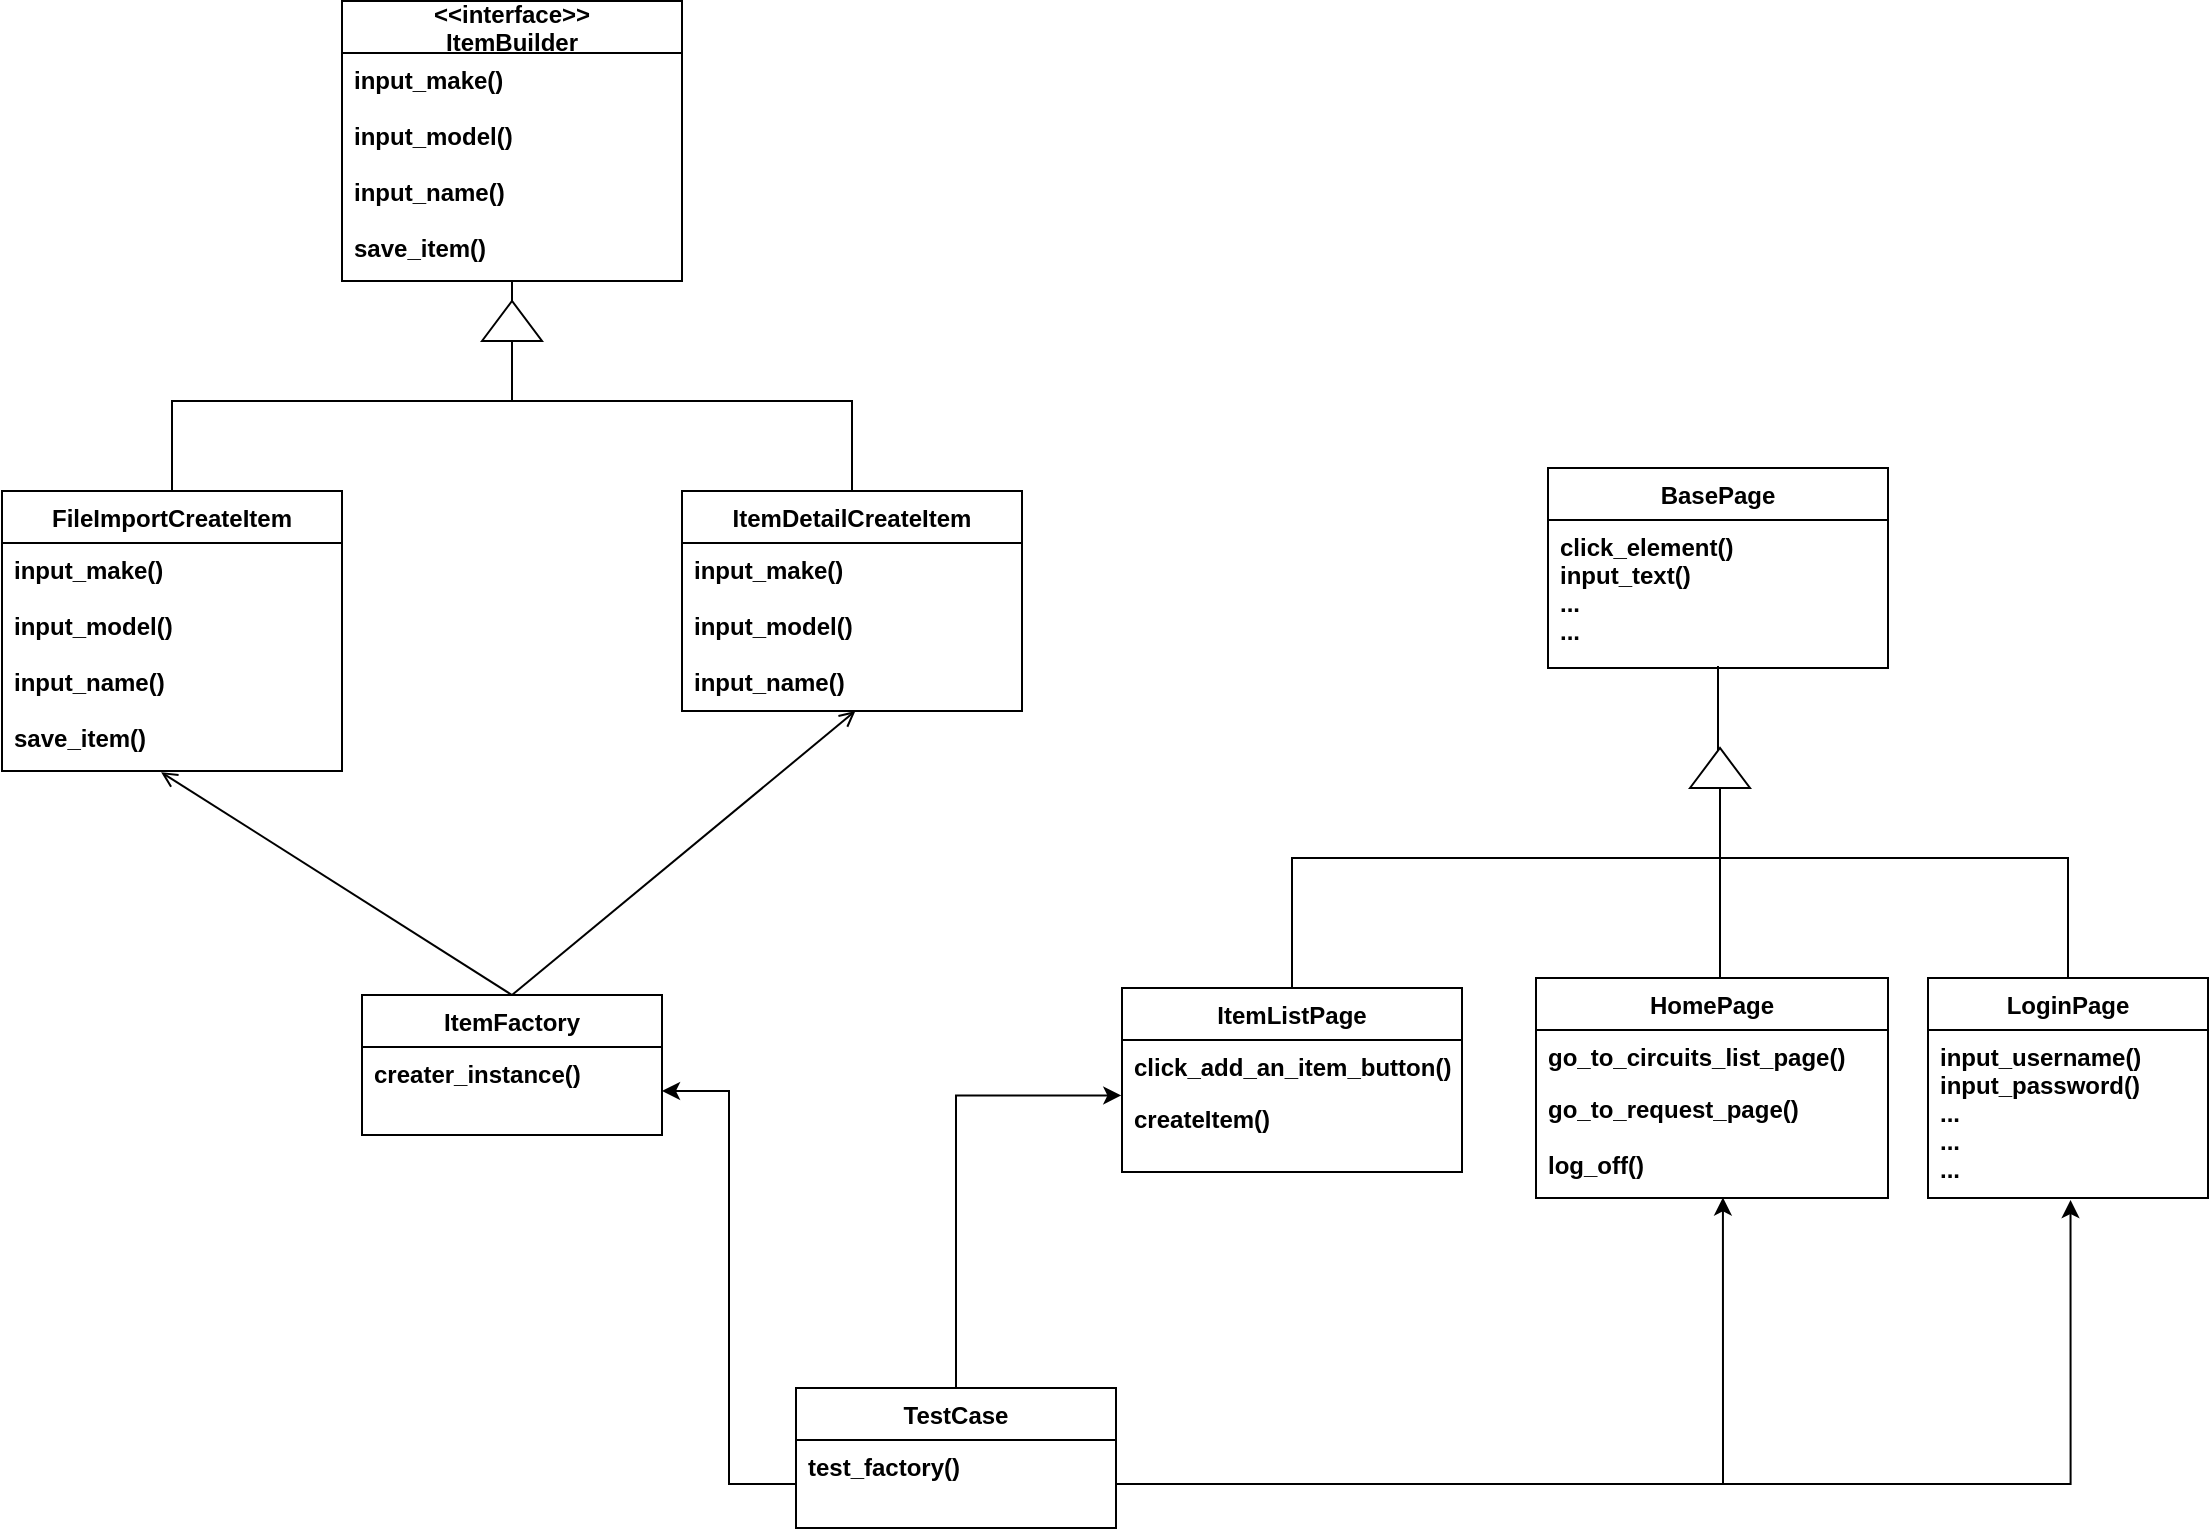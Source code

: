 <mxfile version="15.5.8" type="device"><diagram id="1dHWbpXQX4DEsTojqumS" name="Page-1"><mxGraphModel dx="1422" dy="762" grid="1" gridSize="10" guides="1" tooltips="1" connect="1" arrows="1" fold="1" page="1" pageScale="1" pageWidth="827" pageHeight="1169" math="0" shadow="0"><root><mxCell id="0"/><mxCell id="1" parent="0"/><mxCell id="hLR-VJVRh9SkdPa7F3gp-1" value="BasePage" style="swimlane;fontStyle=1;childLayout=stackLayout;horizontal=1;startSize=26;fillColor=none;horizontalStack=0;resizeParent=1;resizeParentMax=0;resizeLast=0;collapsible=1;marginBottom=0;" parent="1" vertex="1"><mxGeometry x="1043" y="630" width="170" height="100" as="geometry"/></mxCell><mxCell id="hLR-VJVRh9SkdPa7F3gp-2" value="click_element()&#10;input_text()&#10;...&#10;..." style="text;strokeColor=none;fillColor=none;align=left;verticalAlign=top;spacingLeft=4;spacingRight=4;overflow=hidden;rotatable=0;points=[[0,0.5],[1,0.5]];portConstraint=eastwest;fontStyle=1" parent="hLR-VJVRh9SkdPa7F3gp-1" vertex="1"><mxGeometry y="26" width="170" height="74" as="geometry"/></mxCell><mxCell id="hLR-VJVRh9SkdPa7F3gp-8" value="HomePage" style="swimlane;fontStyle=1;childLayout=stackLayout;horizontal=1;startSize=26;fillColor=none;horizontalStack=0;resizeParent=1;resizeParentMax=0;resizeLast=0;collapsible=1;marginBottom=0;align=center;" parent="1" vertex="1"><mxGeometry x="1037" y="885" width="176" height="110" as="geometry"/></mxCell><mxCell id="hLR-VJVRh9SkdPa7F3gp-9" value="go_to_circuits_list_page()" style="text;strokeColor=none;fillColor=none;align=left;verticalAlign=top;spacingLeft=4;spacingRight=4;overflow=hidden;rotatable=0;points=[[0,0.5],[1,0.5]];portConstraint=eastwest;fontStyle=1" parent="hLR-VJVRh9SkdPa7F3gp-8" vertex="1"><mxGeometry y="26" width="176" height="26" as="geometry"/></mxCell><mxCell id="hLR-VJVRh9SkdPa7F3gp-10" value="go_to_request_page()&#10;&#10;log_off()" style="text;strokeColor=none;fillColor=none;align=left;verticalAlign=top;spacingLeft=4;spacingRight=4;overflow=hidden;rotatable=0;points=[[0,0.5],[1,0.5]];portConstraint=eastwest;fontStyle=1" parent="hLR-VJVRh9SkdPa7F3gp-8" vertex="1"><mxGeometry y="52" width="176" height="58" as="geometry"/></mxCell><mxCell id="hLR-VJVRh9SkdPa7F3gp-11" value="LoginPage" style="swimlane;fontStyle=1;childLayout=stackLayout;horizontal=1;startSize=26;fillColor=none;horizontalStack=0;resizeParent=1;resizeParentMax=0;resizeLast=0;collapsible=1;marginBottom=0;align=center;" parent="1" vertex="1"><mxGeometry x="1233" y="885" width="140" height="110" as="geometry"/></mxCell><mxCell id="hLR-VJVRh9SkdPa7F3gp-12" value="input_username()&#10;input_password()&#10;...&#10;...&#10;..." style="text;strokeColor=none;fillColor=none;align=left;verticalAlign=top;spacingLeft=4;spacingRight=4;overflow=hidden;rotatable=0;points=[[0,0.5],[1,0.5]];portConstraint=eastwest;fontStyle=1" parent="hLR-VJVRh9SkdPa7F3gp-11" vertex="1"><mxGeometry y="26" width="140" height="84" as="geometry"/></mxCell><mxCell id="hLR-VJVRh9SkdPa7F3gp-21" style="edgeStyle=orthogonalEdgeStyle;rounded=0;orthogonalLoop=1;jettySize=auto;html=1;entryX=0.5;entryY=0.986;entryDx=0;entryDy=0;entryPerimeter=0;endArrow=none;endFill=0;" parent="1" source="hLR-VJVRh9SkdPa7F3gp-22" target="hLR-VJVRh9SkdPa7F3gp-2" edge="1"><mxGeometry relative="1" as="geometry"><Array as="points"><mxPoint x="1128" y="780"/></Array></mxGeometry></mxCell><mxCell id="BWH3Mn1Jqm0Uhtx0FDI3-3" style="edgeStyle=orthogonalEdgeStyle;rounded=0;orthogonalLoop=1;jettySize=auto;html=1;endArrow=none;endFill=0;" parent="1" source="hLR-VJVRh9SkdPa7F3gp-22" edge="1"><mxGeometry relative="1" as="geometry"><mxPoint x="1129" y="885" as="targetPoint"/></mxGeometry></mxCell><mxCell id="BWH3Mn1Jqm0Uhtx0FDI3-4" style="edgeStyle=orthogonalEdgeStyle;rounded=0;orthogonalLoop=1;jettySize=auto;html=1;entryX=0.5;entryY=0;entryDx=0;entryDy=0;endArrow=none;endFill=0;" parent="1" source="hLR-VJVRh9SkdPa7F3gp-22" target="hLR-VJVRh9SkdPa7F3gp-26" edge="1"><mxGeometry relative="1" as="geometry"><Array as="points"><mxPoint x="1129" y="825"/><mxPoint x="915" y="825"/></Array></mxGeometry></mxCell><mxCell id="BWH3Mn1Jqm0Uhtx0FDI3-5" style="edgeStyle=orthogonalEdgeStyle;rounded=0;orthogonalLoop=1;jettySize=auto;html=1;entryX=0.5;entryY=0;entryDx=0;entryDy=0;endArrow=none;endFill=0;" parent="1" source="hLR-VJVRh9SkdPa7F3gp-22" target="hLR-VJVRh9SkdPa7F3gp-11" edge="1"><mxGeometry relative="1" as="geometry"><Array as="points"><mxPoint x="1129" y="825"/><mxPoint x="1303" y="825"/></Array></mxGeometry></mxCell><mxCell id="hLR-VJVRh9SkdPa7F3gp-22" value="" style="triangle;whiteSpace=wrap;html=1;fontSize=19;direction=north;" parent="1" vertex="1"><mxGeometry x="1114" y="770" width="30" height="20" as="geometry"/></mxCell><mxCell id="hLR-VJVRh9SkdPa7F3gp-26" value="ItemListPage" style="swimlane;fontStyle=1;childLayout=stackLayout;horizontal=1;startSize=26;fillColor=none;horizontalStack=0;resizeParent=1;resizeParentMax=0;resizeLast=0;collapsible=1;marginBottom=0;align=center;" parent="1" vertex="1"><mxGeometry x="830" y="890" width="170" height="92" as="geometry"/></mxCell><mxCell id="hLR-VJVRh9SkdPa7F3gp-27" value="click_add_an_item_button()" style="text;strokeColor=none;fillColor=none;align=left;verticalAlign=top;spacingLeft=4;spacingRight=4;overflow=hidden;rotatable=0;points=[[0,0.5],[1,0.5]];portConstraint=eastwest;fontStyle=1" parent="hLR-VJVRh9SkdPa7F3gp-26" vertex="1"><mxGeometry y="26" width="170" height="26" as="geometry"/></mxCell><mxCell id="hLR-VJVRh9SkdPa7F3gp-28" value="createItem()" style="text;strokeColor=none;fillColor=none;align=left;verticalAlign=top;spacingLeft=4;spacingRight=4;overflow=hidden;rotatable=0;points=[[0,0.5],[1,0.5]];portConstraint=eastwest;fontStyle=1" parent="hLR-VJVRh9SkdPa7F3gp-26" vertex="1"><mxGeometry y="52" width="170" height="40" as="geometry"/></mxCell><mxCell id="hLR-VJVRh9SkdPa7F3gp-30" value="&lt;&lt;interface&gt;&gt;&#10;ItemBuilder" style="swimlane;fontStyle=1;childLayout=stackLayout;horizontal=1;startSize=26;fillColor=none;horizontalStack=0;resizeParent=1;resizeParentMax=0;resizeLast=0;collapsible=1;marginBottom=0;align=center;" parent="1" vertex="1"><mxGeometry x="440" y="396.5" width="170" height="140" as="geometry"/></mxCell><mxCell id="hLR-VJVRh9SkdPa7F3gp-31" value="input_make()&#10;&#10;input_model()&#10;&#10;input_name()&#10;&#10;save_item()" style="text;strokeColor=none;fillColor=none;align=left;verticalAlign=top;spacingLeft=4;spacingRight=4;overflow=hidden;rotatable=0;points=[[0,0.5],[1,0.5]];portConstraint=eastwest;fontStyle=1" parent="hLR-VJVRh9SkdPa7F3gp-30" vertex="1"><mxGeometry y="26" width="170" height="114" as="geometry"/></mxCell><mxCell id="hLR-VJVRh9SkdPa7F3gp-32" style="edgeStyle=orthogonalEdgeStyle;rounded=0;orthogonalLoop=1;jettySize=auto;html=1;endArrow=none;endFill=0;" parent="1" source="hLR-VJVRh9SkdPa7F3gp-33" target="hLR-VJVRh9SkdPa7F3gp-31" edge="1"><mxGeometry relative="1" as="geometry"><Array as="points"><mxPoint x="355" y="596.5"/><mxPoint x="525" y="596.5"/></Array></mxGeometry></mxCell><mxCell id="hLR-VJVRh9SkdPa7F3gp-33" value="FileImportCreateItem" style="swimlane;fontStyle=1;childLayout=stackLayout;horizontal=1;startSize=26;fillColor=none;horizontalStack=0;resizeParent=1;resizeParentMax=0;resizeLast=0;collapsible=1;marginBottom=0;align=center;" parent="1" vertex="1"><mxGeometry x="270" y="641.5" width="170" height="140" as="geometry"/></mxCell><mxCell id="hLR-VJVRh9SkdPa7F3gp-34" value="input_make()&#10;&#10;input_model()&#10;&#10;input_name()&#10;&#10;save_item()" style="text;strokeColor=none;fillColor=none;align=left;verticalAlign=top;spacingLeft=4;spacingRight=4;overflow=hidden;rotatable=0;points=[[0,0.5],[1,0.5]];portConstraint=eastwest;fontStyle=1" parent="hLR-VJVRh9SkdPa7F3gp-33" vertex="1"><mxGeometry y="26" width="170" height="114" as="geometry"/></mxCell><mxCell id="hLR-VJVRh9SkdPa7F3gp-35" style="edgeStyle=orthogonalEdgeStyle;rounded=0;orthogonalLoop=1;jettySize=auto;html=1;exitX=0.5;exitY=0;exitDx=0;exitDy=0;endArrow=none;endFill=0;" parent="1" source="hLR-VJVRh9SkdPa7F3gp-36" edge="1"><mxGeometry relative="1" as="geometry"><mxPoint x="670" y="596.5" as="targetPoint"/><Array as="points"><mxPoint x="695" y="596.5"/></Array></mxGeometry></mxCell><mxCell id="hLR-VJVRh9SkdPa7F3gp-36" value="ItemDetailCreateItem" style="swimlane;fontStyle=1;childLayout=stackLayout;horizontal=1;startSize=26;fillColor=none;horizontalStack=0;resizeParent=1;resizeParentMax=0;resizeLast=0;collapsible=1;marginBottom=0;align=center;" parent="1" vertex="1"><mxGeometry x="610" y="641.5" width="170" height="110" as="geometry"/></mxCell><mxCell id="hLR-VJVRh9SkdPa7F3gp-37" value="input_make()&#10;&#10;input_model()&#10;&#10;input_name()" style="text;strokeColor=none;fillColor=none;align=left;verticalAlign=top;spacingLeft=4;spacingRight=4;overflow=hidden;rotatable=0;points=[[0,0.5],[1,0.5]];portConstraint=eastwest;fontStyle=1" parent="hLR-VJVRh9SkdPa7F3gp-36" vertex="1"><mxGeometry y="26" width="170" height="84" as="geometry"/></mxCell><mxCell id="hLR-VJVRh9SkdPa7F3gp-38" value="" style="triangle;whiteSpace=wrap;html=1;fontSize=19;direction=north;" parent="1" vertex="1"><mxGeometry x="510" y="546.5" width="30" height="20" as="geometry"/></mxCell><mxCell id="hLR-VJVRh9SkdPa7F3gp-39" value="" style="endArrow=none;html=1;rounded=0;" parent="1" edge="1"><mxGeometry width="50" height="50" relative="1" as="geometry"><mxPoint x="520" y="596.5" as="sourcePoint"/><mxPoint x="670" y="596.5" as="targetPoint"/></mxGeometry></mxCell><mxCell id="BWH3Mn1Jqm0Uhtx0FDI3-6" style="edgeStyle=orthogonalEdgeStyle;rounded=0;orthogonalLoop=1;jettySize=auto;html=1;entryX=-0.002;entryY=1.066;entryDx=0;entryDy=0;entryPerimeter=0;" parent="1" source="hLR-VJVRh9SkdPa7F3gp-41" target="hLR-VJVRh9SkdPa7F3gp-27" edge="1"><mxGeometry relative="1" as="geometry"/></mxCell><mxCell id="hLR-VJVRh9SkdPa7F3gp-41" value="TestCase" style="swimlane;fontStyle=1;childLayout=stackLayout;horizontal=1;startSize=26;fillColor=none;horizontalStack=0;resizeParent=1;resizeParentMax=0;resizeLast=0;collapsible=1;marginBottom=0;align=center;" parent="1" vertex="1"><mxGeometry x="667" y="1090" width="160" height="70" as="geometry"/></mxCell><mxCell id="hLR-VJVRh9SkdPa7F3gp-42" value="test_factory()" style="text;strokeColor=none;fillColor=none;align=left;verticalAlign=top;spacingLeft=4;spacingRight=4;overflow=hidden;rotatable=0;points=[[0,0.5],[1,0.5]];portConstraint=eastwest;fontStyle=1" parent="hLR-VJVRh9SkdPa7F3gp-41" vertex="1"><mxGeometry y="26" width="160" height="44" as="geometry"/></mxCell><mxCell id="hLR-VJVRh9SkdPa7F3gp-43" style="rounded=0;orthogonalLoop=1;jettySize=auto;html=1;endArrow=open;endFill=0;entryX=0.468;entryY=1.005;entryDx=0;entryDy=0;entryPerimeter=0;exitX=0.5;exitY=0;exitDx=0;exitDy=0;" parent="1" source="hLR-VJVRh9SkdPa7F3gp-45" target="hLR-VJVRh9SkdPa7F3gp-34" edge="1"><mxGeometry relative="1" as="geometry"><mxPoint x="480" y="841.5" as="targetPoint"/></mxGeometry></mxCell><mxCell id="hLR-VJVRh9SkdPa7F3gp-44" style="edgeStyle=none;rounded=0;orthogonalLoop=1;jettySize=auto;html=1;entryX=0.51;entryY=1;entryDx=0;entryDy=0;entryPerimeter=0;endArrow=open;endFill=0;exitX=0.5;exitY=0;exitDx=0;exitDy=0;" parent="1" source="hLR-VJVRh9SkdPa7F3gp-45" target="hLR-VJVRh9SkdPa7F3gp-37" edge="1"><mxGeometry relative="1" as="geometry"/></mxCell><mxCell id="hLR-VJVRh9SkdPa7F3gp-45" value="ItemFactory" style="swimlane;fontStyle=1;childLayout=stackLayout;horizontal=1;startSize=26;fillColor=none;horizontalStack=0;resizeParent=1;resizeParentMax=0;resizeLast=0;collapsible=1;marginBottom=0;align=center;" parent="1" vertex="1"><mxGeometry x="450" y="893.5" width="150" height="70" as="geometry"/></mxCell><mxCell id="hLR-VJVRh9SkdPa7F3gp-46" value="creater_instance()" style="text;strokeColor=none;fillColor=none;align=left;verticalAlign=top;spacingLeft=4;spacingRight=4;overflow=hidden;rotatable=0;points=[[0,0.5],[1,0.5]];portConstraint=eastwest;fontStyle=1" parent="hLR-VJVRh9SkdPa7F3gp-45" vertex="1"><mxGeometry y="26" width="150" height="44" as="geometry"/></mxCell><mxCell id="hLR-VJVRh9SkdPa7F3gp-48" value="" style="endArrow=classic;html=1;rounded=0;exitX=0;exitY=0.5;exitDx=0;exitDy=0;entryX=1;entryY=0.5;entryDx=0;entryDy=0;edgeStyle=orthogonalEdgeStyle;" parent="1" source="hLR-VJVRh9SkdPa7F3gp-42" target="hLR-VJVRh9SkdPa7F3gp-46" edge="1"><mxGeometry width="50" height="50" relative="1" as="geometry"><mxPoint x="720" y="1187" as="sourcePoint"/><mxPoint x="770" y="1137" as="targetPoint"/></mxGeometry></mxCell><mxCell id="BWH3Mn1Jqm0Uhtx0FDI3-7" style="edgeStyle=orthogonalEdgeStyle;rounded=0;orthogonalLoop=1;jettySize=auto;html=1;entryX=0.531;entryY=0.995;entryDx=0;entryDy=0;entryPerimeter=0;" parent="1" source="hLR-VJVRh9SkdPa7F3gp-42" target="hLR-VJVRh9SkdPa7F3gp-10" edge="1"><mxGeometry relative="1" as="geometry"/></mxCell><mxCell id="BWH3Mn1Jqm0Uhtx0FDI3-8" style="edgeStyle=orthogonalEdgeStyle;rounded=0;orthogonalLoop=1;jettySize=auto;html=1;entryX=0.509;entryY=1.012;entryDx=0;entryDy=0;entryPerimeter=0;" parent="1" source="hLR-VJVRh9SkdPa7F3gp-42" target="hLR-VJVRh9SkdPa7F3gp-12" edge="1"><mxGeometry relative="1" as="geometry"/></mxCell></root></mxGraphModel></diagram></mxfile>